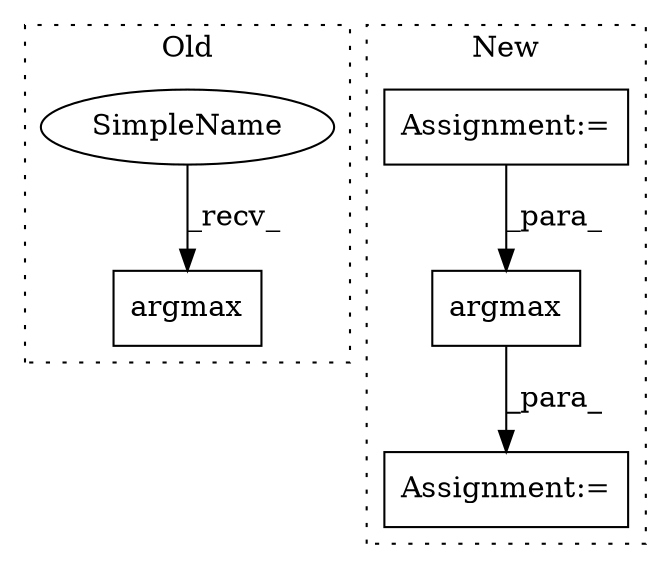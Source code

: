 digraph G {
subgraph cluster0 {
3 [label="argmax" a="32" s="1212,1309" l="7,1" shape="box"];
5 [label="SimpleName" a="42" s="1206" l="5" shape="ellipse"];
label = "Old";
style="dotted";
}
subgraph cluster1 {
1 [label="argmax" a="32" s="1256,1299" l="7,1" shape="box"];
2 [label="Assignment:=" a="7" s="1249" l="1" shape="box"];
4 [label="Assignment:=" a="7" s="1203" l="1" shape="box"];
label = "New";
style="dotted";
}
1 -> 2 [label="_para_"];
4 -> 1 [label="_para_"];
5 -> 3 [label="_recv_"];
}